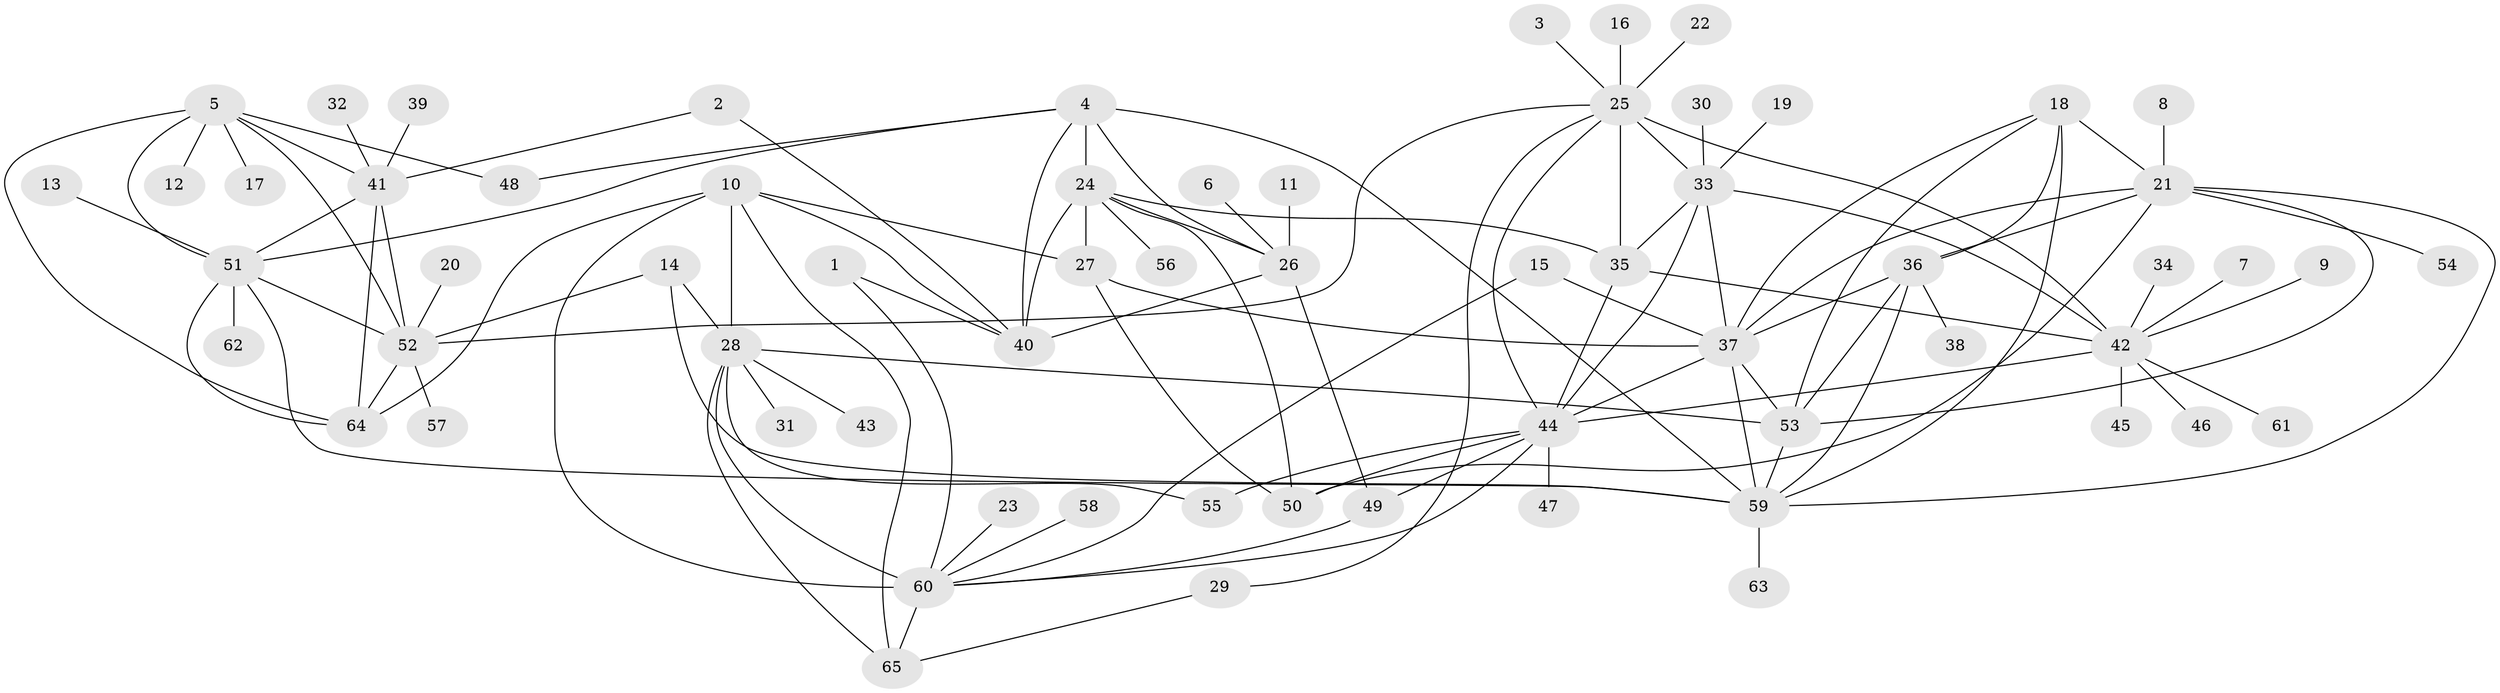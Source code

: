 // original degree distribution, {6: 0.007692307692307693, 8: 0.038461538461538464, 11: 0.03076923076923077, 10: 0.06153846153846154, 12: 0.023076923076923078, 9: 0.007692307692307693, 7: 0.046153846153846156, 5: 0.023076923076923078, 3: 0.046153846153846156, 2: 0.14615384615384616, 1: 0.5692307692307692}
// Generated by graph-tools (version 1.1) at 2025/37/03/04/25 23:37:36]
// undirected, 65 vertices, 114 edges
graph export_dot {
  node [color=gray90,style=filled];
  1;
  2;
  3;
  4;
  5;
  6;
  7;
  8;
  9;
  10;
  11;
  12;
  13;
  14;
  15;
  16;
  17;
  18;
  19;
  20;
  21;
  22;
  23;
  24;
  25;
  26;
  27;
  28;
  29;
  30;
  31;
  32;
  33;
  34;
  35;
  36;
  37;
  38;
  39;
  40;
  41;
  42;
  43;
  44;
  45;
  46;
  47;
  48;
  49;
  50;
  51;
  52;
  53;
  54;
  55;
  56;
  57;
  58;
  59;
  60;
  61;
  62;
  63;
  64;
  65;
  1 -- 40 [weight=1.0];
  1 -- 60 [weight=1.0];
  2 -- 40 [weight=1.0];
  2 -- 41 [weight=1.0];
  3 -- 25 [weight=1.0];
  4 -- 24 [weight=4.0];
  4 -- 26 [weight=2.0];
  4 -- 40 [weight=2.0];
  4 -- 48 [weight=1.0];
  4 -- 51 [weight=1.0];
  4 -- 59 [weight=1.0];
  5 -- 12 [weight=1.0];
  5 -- 17 [weight=1.0];
  5 -- 41 [weight=1.0];
  5 -- 48 [weight=1.0];
  5 -- 51 [weight=1.0];
  5 -- 52 [weight=1.0];
  5 -- 64 [weight=2.0];
  6 -- 26 [weight=1.0];
  7 -- 42 [weight=1.0];
  8 -- 21 [weight=1.0];
  9 -- 42 [weight=1.0];
  10 -- 27 [weight=1.0];
  10 -- 28 [weight=2.0];
  10 -- 40 [weight=1.0];
  10 -- 60 [weight=4.0];
  10 -- 64 [weight=1.0];
  10 -- 65 [weight=2.0];
  11 -- 26 [weight=1.0];
  13 -- 51 [weight=1.0];
  14 -- 28 [weight=1.0];
  14 -- 52 [weight=1.0];
  14 -- 59 [weight=1.0];
  15 -- 37 [weight=1.0];
  15 -- 60 [weight=1.0];
  16 -- 25 [weight=1.0];
  18 -- 21 [weight=1.0];
  18 -- 36 [weight=1.0];
  18 -- 37 [weight=1.0];
  18 -- 53 [weight=1.0];
  18 -- 59 [weight=1.0];
  19 -- 33 [weight=1.0];
  20 -- 52 [weight=1.0];
  21 -- 36 [weight=1.0];
  21 -- 37 [weight=1.0];
  21 -- 50 [weight=1.0];
  21 -- 53 [weight=1.0];
  21 -- 54 [weight=1.0];
  21 -- 59 [weight=1.0];
  22 -- 25 [weight=1.0];
  23 -- 60 [weight=1.0];
  24 -- 26 [weight=2.0];
  24 -- 27 [weight=1.0];
  24 -- 35 [weight=1.0];
  24 -- 40 [weight=2.0];
  24 -- 50 [weight=1.0];
  24 -- 56 [weight=1.0];
  25 -- 29 [weight=1.0];
  25 -- 33 [weight=1.0];
  25 -- 35 [weight=1.0];
  25 -- 42 [weight=2.0];
  25 -- 44 [weight=1.0];
  25 -- 52 [weight=1.0];
  26 -- 40 [weight=1.0];
  26 -- 49 [weight=1.0];
  27 -- 37 [weight=1.0];
  27 -- 50 [weight=1.0];
  28 -- 31 [weight=1.0];
  28 -- 43 [weight=1.0];
  28 -- 53 [weight=1.0];
  28 -- 55 [weight=1.0];
  28 -- 60 [weight=2.0];
  28 -- 65 [weight=1.0];
  29 -- 65 [weight=1.0];
  30 -- 33 [weight=1.0];
  32 -- 41 [weight=1.0];
  33 -- 35 [weight=1.0];
  33 -- 37 [weight=1.0];
  33 -- 42 [weight=2.0];
  33 -- 44 [weight=1.0];
  34 -- 42 [weight=1.0];
  35 -- 42 [weight=2.0];
  35 -- 44 [weight=1.0];
  36 -- 37 [weight=1.0];
  36 -- 38 [weight=1.0];
  36 -- 53 [weight=1.0];
  36 -- 59 [weight=1.0];
  37 -- 44 [weight=1.0];
  37 -- 53 [weight=1.0];
  37 -- 59 [weight=1.0];
  39 -- 41 [weight=1.0];
  41 -- 51 [weight=1.0];
  41 -- 52 [weight=1.0];
  41 -- 64 [weight=2.0];
  42 -- 44 [weight=2.0];
  42 -- 45 [weight=1.0];
  42 -- 46 [weight=1.0];
  42 -- 61 [weight=1.0];
  44 -- 47 [weight=1.0];
  44 -- 49 [weight=1.0];
  44 -- 50 [weight=1.0];
  44 -- 55 [weight=1.0];
  44 -- 60 [weight=1.0];
  49 -- 60 [weight=1.0];
  51 -- 52 [weight=1.0];
  51 -- 59 [weight=1.0];
  51 -- 62 [weight=1.0];
  51 -- 64 [weight=2.0];
  52 -- 57 [weight=1.0];
  52 -- 64 [weight=2.0];
  53 -- 59 [weight=1.0];
  58 -- 60 [weight=1.0];
  59 -- 63 [weight=1.0];
  60 -- 65 [weight=2.0];
}
